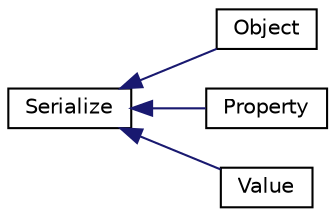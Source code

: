 digraph "Graphical Class Hierarchy"
{
 // INTERACTIVE_SVG=YES
 // LATEX_PDF_SIZE
  edge [fontname="Helvetica",fontsize="10",labelfontname="Helvetica",labelfontsize="10"];
  node [fontname="Helvetica",fontsize="10",shape=record];
  rankdir="LR";
  Node0 [label="Serialize",height=0.2,width=0.4,color="black", fillcolor="white", style="filled",URL="$class_serialize.html",tooltip="Serialize is the interface for objects which can be persisted in a simple string, as JSON or XML stru..."];
  Node0 -> Node1 [dir="back",color="midnightblue",fontsize="10",style="solid",fontname="Helvetica"];
  Node1 [label="Object",height=0.2,width=0.4,color="black", fillcolor="white", style="filled",URL="$class_object.html",tooltip=" "];
  Node0 -> Node2 [dir="back",color="midnightblue",fontsize="10",style="solid",fontname="Helvetica"];
  Node2 [label="Property",height=0.2,width=0.4,color="black", fillcolor="white", style="filled",URL="$class_property.html",tooltip=" "];
  Node0 -> Node3 [dir="back",color="midnightblue",fontsize="10",style="solid",fontname="Helvetica"];
  Node3 [label="Value",height=0.2,width=0.4,color="black", fillcolor="white", style="filled",URL="$class_value.html",tooltip="Value is the base class for all value types in the system."];
}

